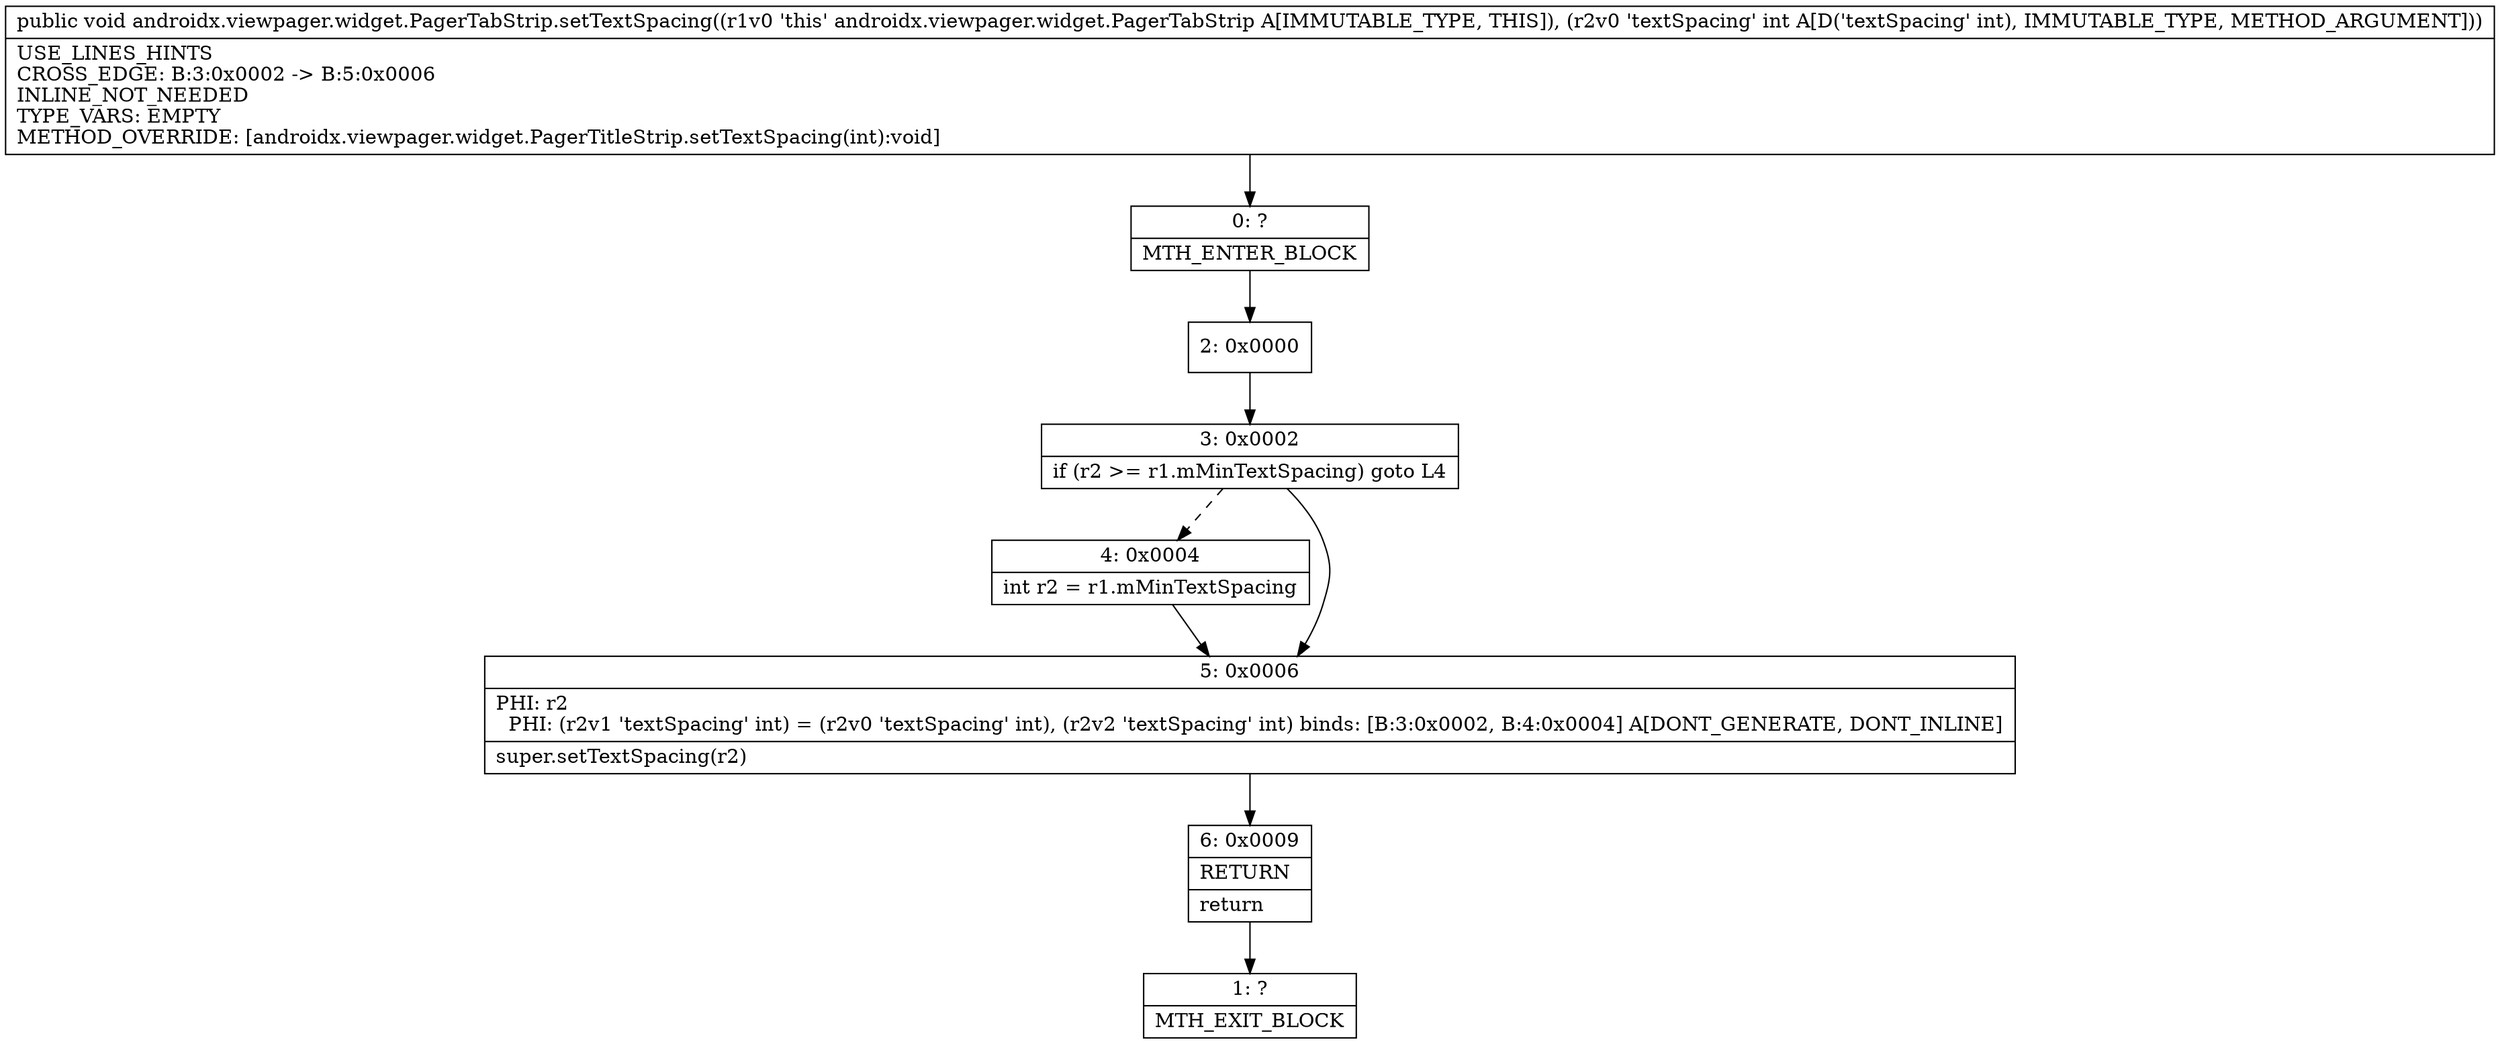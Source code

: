 digraph "CFG forandroidx.viewpager.widget.PagerTabStrip.setTextSpacing(I)V" {
Node_0 [shape=record,label="{0\:\ ?|MTH_ENTER_BLOCK\l}"];
Node_2 [shape=record,label="{2\:\ 0x0000}"];
Node_3 [shape=record,label="{3\:\ 0x0002|if (r2 \>= r1.mMinTextSpacing) goto L4\l}"];
Node_4 [shape=record,label="{4\:\ 0x0004|int r2 = r1.mMinTextSpacing\l}"];
Node_5 [shape=record,label="{5\:\ 0x0006|PHI: r2 \l  PHI: (r2v1 'textSpacing' int) = (r2v0 'textSpacing' int), (r2v2 'textSpacing' int) binds: [B:3:0x0002, B:4:0x0004] A[DONT_GENERATE, DONT_INLINE]\l|super.setTextSpacing(r2)\l}"];
Node_6 [shape=record,label="{6\:\ 0x0009|RETURN\l|return\l}"];
Node_1 [shape=record,label="{1\:\ ?|MTH_EXIT_BLOCK\l}"];
MethodNode[shape=record,label="{public void androidx.viewpager.widget.PagerTabStrip.setTextSpacing((r1v0 'this' androidx.viewpager.widget.PagerTabStrip A[IMMUTABLE_TYPE, THIS]), (r2v0 'textSpacing' int A[D('textSpacing' int), IMMUTABLE_TYPE, METHOD_ARGUMENT]))  | USE_LINES_HINTS\lCROSS_EDGE: B:3:0x0002 \-\> B:5:0x0006\lINLINE_NOT_NEEDED\lTYPE_VARS: EMPTY\lMETHOD_OVERRIDE: [androidx.viewpager.widget.PagerTitleStrip.setTextSpacing(int):void]\l}"];
MethodNode -> Node_0;Node_0 -> Node_2;
Node_2 -> Node_3;
Node_3 -> Node_4[style=dashed];
Node_3 -> Node_5;
Node_4 -> Node_5;
Node_5 -> Node_6;
Node_6 -> Node_1;
}

